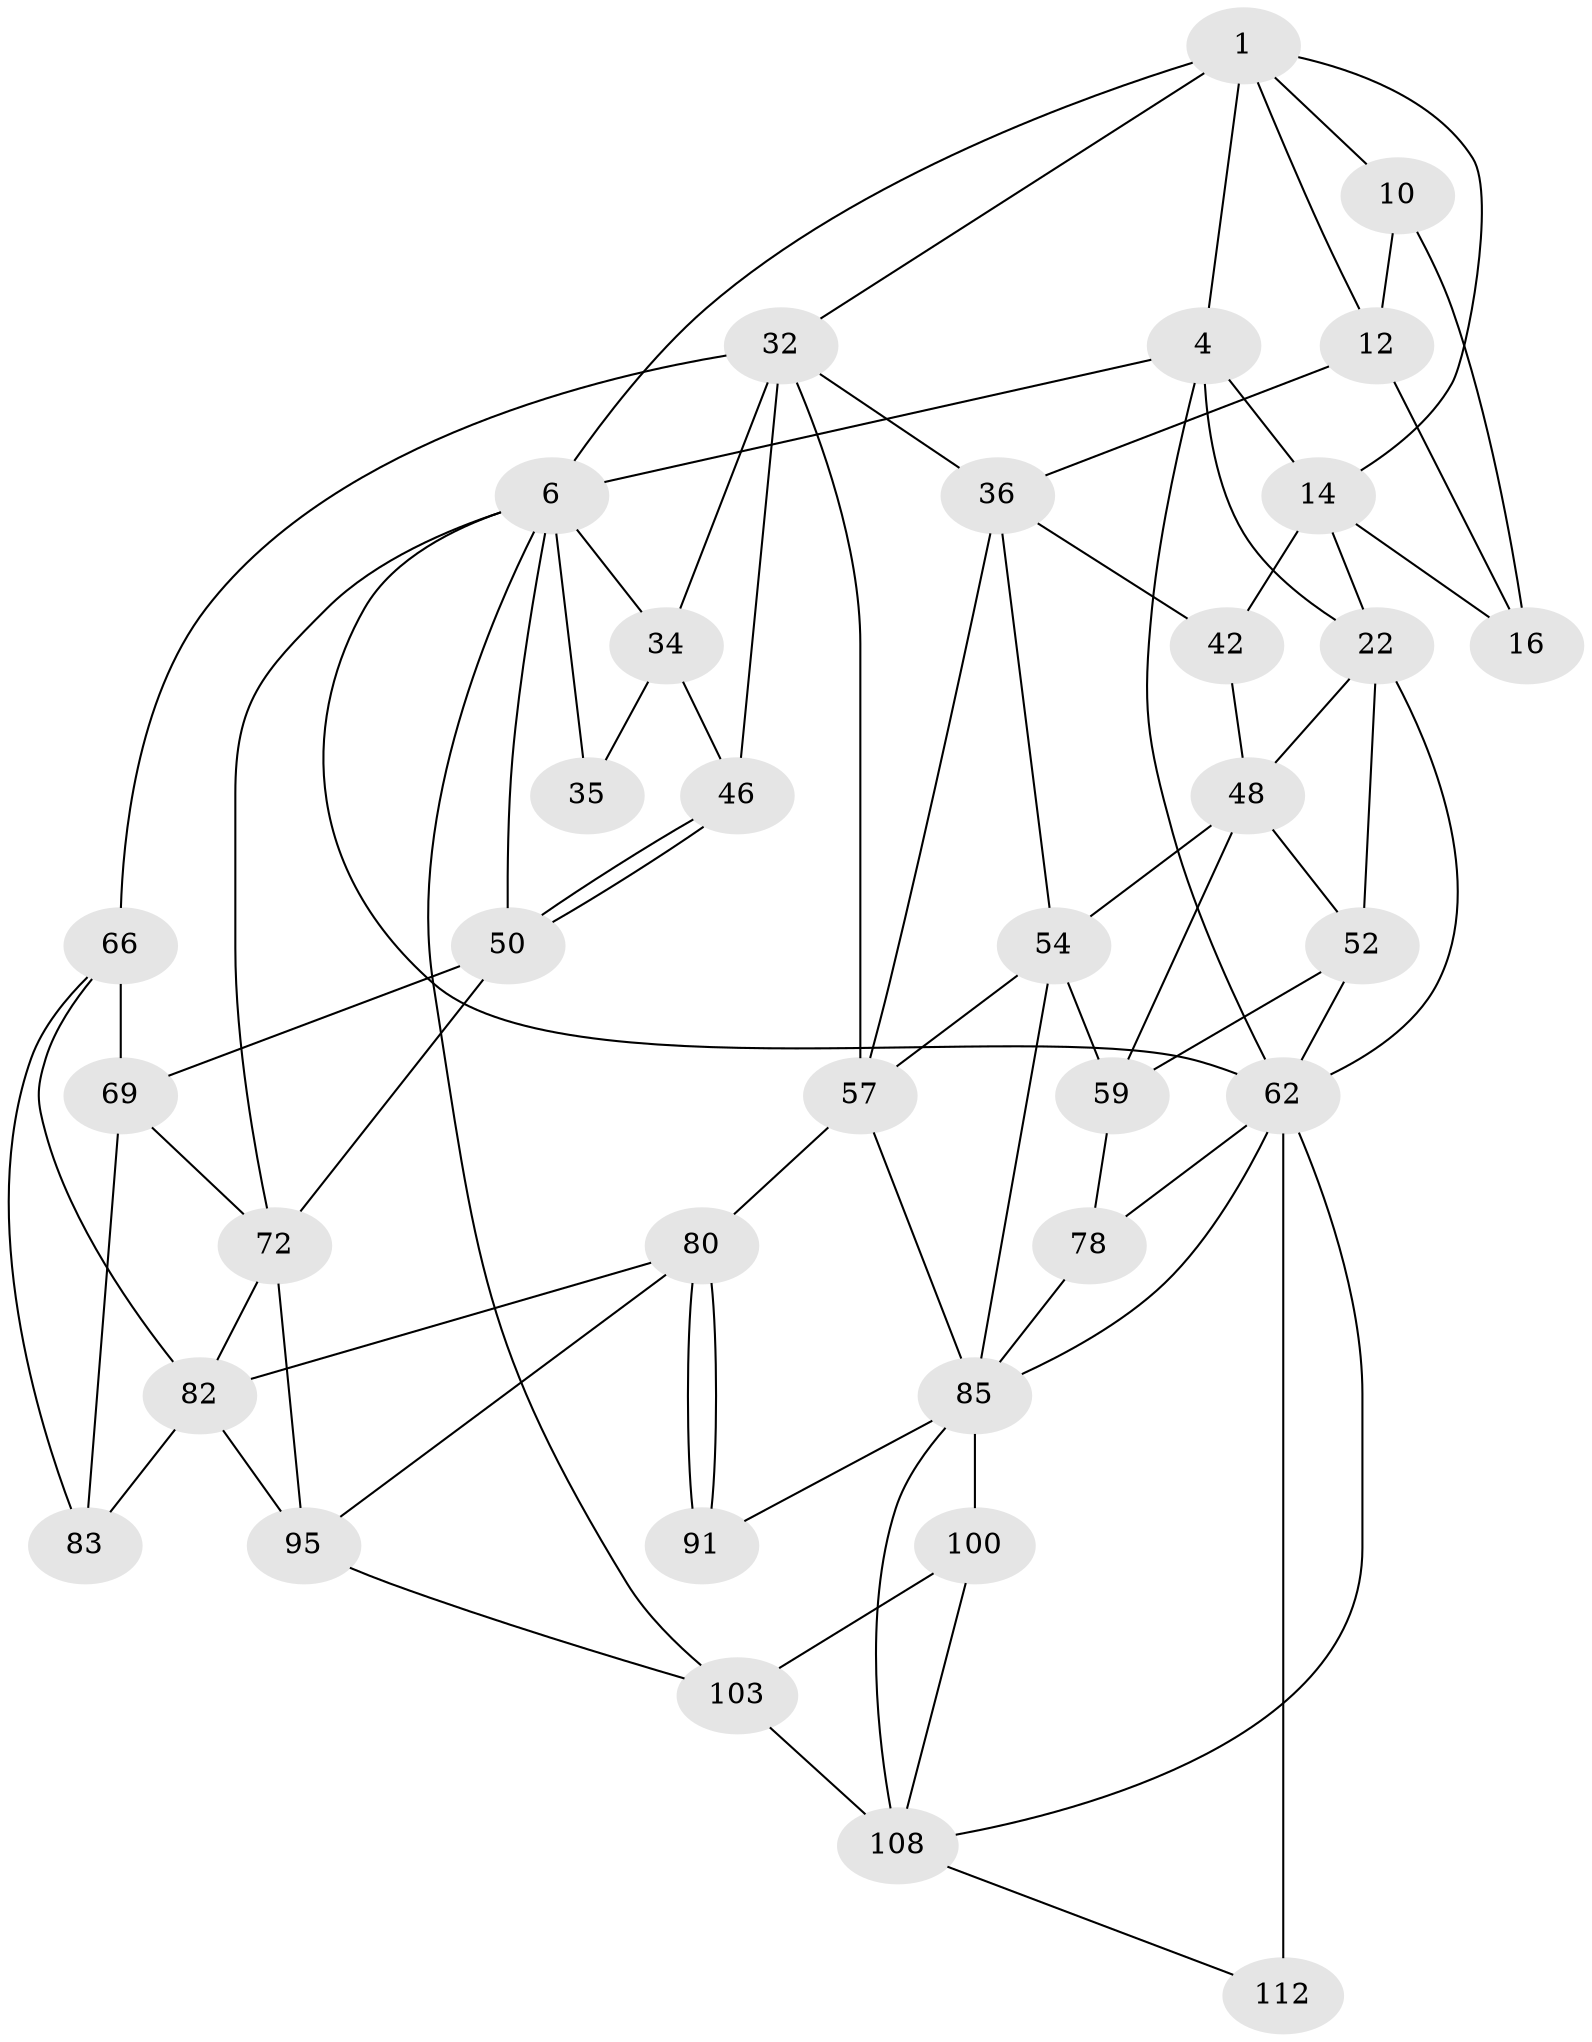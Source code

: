 // original degree distribution, {3: 0.017094017094017096, 4: 0.2222222222222222, 5: 0.5641025641025641, 6: 0.19658119658119658}
// Generated by graph-tools (version 1.1) at 2025/21/03/04/25 18:21:25]
// undirected, 35 vertices, 78 edges
graph export_dot {
graph [start="1"]
  node [color=gray90,style=filled];
  1 [pos="+0.34452360108872954+0",super="+2+8"];
  4 [pos="+0.7561194546912868+0",super="+5+18"];
  6 [pos="+0+0",super="+7+38+88"];
  10 [pos="+0.42607338153386964+0",super="+11+17"];
  12 [pos="+0.3331767397071232+0.10331077184545549",super="+31"];
  14 [pos="+0.6092190308024444+0",super="+15+21"];
  16 [pos="+0.5024268120002344+0.18248631705853377"];
  22 [pos="+1+0.2228445369587229",super="+23+27"];
  32 [pos="+0.2886235017425136+0.18462403755835086",super="+33+37"];
  34 [pos="+0.12707543906946478+0.08607461649009612",super="+40"];
  35 [pos="+0.1274852853746126+0.08424107116163873"];
  36 [pos="+0.4877653227783056+0.24126057483484148",super="+43"];
  42 [pos="+0.5632909290505895+0.2692464275415285",super="+47"];
  46 [pos="+0.15082042321230904+0.2582426407617906"];
  48 [pos="+0.7775085761254678+0.3121272298902392",super="+53+49"];
  50 [pos="+0.0717514634297119+0.36961626272879583",super="+51"];
  52 [pos="+0.9086360608303419+0.35273593708955325",super="+65"];
  54 [pos="+0.6659312580567811+0.447404401593543",super="+55+61"];
  57 [pos="+0.4147221664718841+0.40248910530140786",super="+74"];
  59 [pos="+0.7938273196815253+0.43009544955410245",super="+60"];
  62 [pos="+1+0.6747100080279441",super="+115+63"];
  66 [pos="+0.20392918753806286+0.44304097195251424",super="+67"];
  69 [pos="+0.09004476003959613+0.38936814958564675",super="+71"];
  72 [pos="+0+0.5798851170619707",super="+93+73"];
  78 [pos="+0.9478327795761439+0.6554838176100105"];
  80 [pos="+0.3689636009475766+0.5664532309692867",super="+81"];
  82 [pos="+0.20589138918857058+0.6109643413322272",super="+84"];
  83 [pos="+0.050031991870803476+0.5256000160192928"];
  85 [pos="+0.7223539990150811+0.7076150834077054",super="+86+99"];
  91 [pos="+0.458132555462261+0.7402396663125611"];
  95 [pos="+0.27203659790795814+0.7641902495021975",super="+102+96"];
  100 [pos="+0.4962397112066988+0.8358550003069594",super="+101"];
  103 [pos="+0.4566170004941341+0.8573582240338268",super="+104"];
  108 [pos="+0.673270213019773+0.8668257131214223",super="+110+109"];
  112 [pos="+0.7722305860395484+0.9208467741283017",super="+114"];
  1 -- 10;
  1 -- 4;
  1 -- 14;
  1 -- 32;
  1 -- 12;
  1 -- 6;
  4 -- 22 [weight=3];
  4 -- 62;
  4 -- 6;
  4 -- 14 [weight=2];
  6 -- 35 [weight=2];
  6 -- 50;
  6 -- 62;
  6 -- 72;
  6 -- 103;
  6 -- 34;
  10 -- 12;
  10 -- 16;
  12 -- 16;
  12 -- 36;
  14 -- 16;
  14 -- 42 [weight=2];
  14 -- 22;
  22 -- 62;
  22 -- 48;
  22 -- 52;
  32 -- 34 [weight=2];
  32 -- 66 [weight=2];
  32 -- 36;
  32 -- 57 [weight=2];
  32 -- 46;
  34 -- 35;
  34 -- 46;
  36 -- 57;
  36 -- 42;
  36 -- 54;
  42 -- 48;
  46 -- 50;
  46 -- 50;
  48 -- 59;
  48 -- 52;
  48 -- 54;
  50 -- 69;
  50 -- 72;
  52 -- 59;
  52 -- 62;
  54 -- 85;
  54 -- 57;
  54 -- 59;
  57 -- 80;
  57 -- 85;
  59 -- 78;
  62 -- 112 [weight=3];
  62 -- 85;
  62 -- 78;
  62 -- 108;
  66 -- 83;
  66 -- 69;
  66 -- 82;
  69 -- 72;
  69 -- 83;
  72 -- 82;
  72 -- 95 [weight=2];
  78 -- 85;
  80 -- 91 [weight=2];
  80 -- 91;
  80 -- 82;
  80 -- 95;
  82 -- 83;
  82 -- 95;
  85 -- 100 [weight=2];
  85 -- 91;
  85 -- 108;
  95 -- 103;
  100 -- 103;
  100 -- 108;
  103 -- 108 [weight=2];
  108 -- 112;
}
